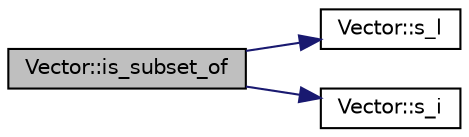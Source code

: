 digraph "Vector::is_subset_of"
{
  edge [fontname="Helvetica",fontsize="10",labelfontname="Helvetica",labelfontsize="10"];
  node [fontname="Helvetica",fontsize="10",shape=record];
  rankdir="LR";
  Node2438 [label="Vector::is_subset_of",height=0.2,width=0.4,color="black", fillcolor="grey75", style="filled", fontcolor="black"];
  Node2438 -> Node2439 [color="midnightblue",fontsize="10",style="solid",fontname="Helvetica"];
  Node2439 [label="Vector::s_l",height=0.2,width=0.4,color="black", fillcolor="white", style="filled",URL="$d5/db2/class_vector.html#ad2dc082288f858d22a528832289e0704"];
  Node2438 -> Node2440 [color="midnightblue",fontsize="10",style="solid",fontname="Helvetica"];
  Node2440 [label="Vector::s_i",height=0.2,width=0.4,color="black", fillcolor="white", style="filled",URL="$d5/db2/class_vector.html#a1c4fe1752523df8119f70dd550244871"];
}
